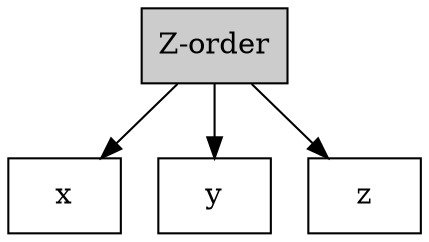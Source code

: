 digraph G {
  node [ shape="rectangle" style="filled" fillcolor="#FFFFFF" ]

  Z0 -> x
  Z0 -> y
  Z0 -> z

  Z0 [ label="Z-order" fillcolor="#CCCCCC" ]
}
